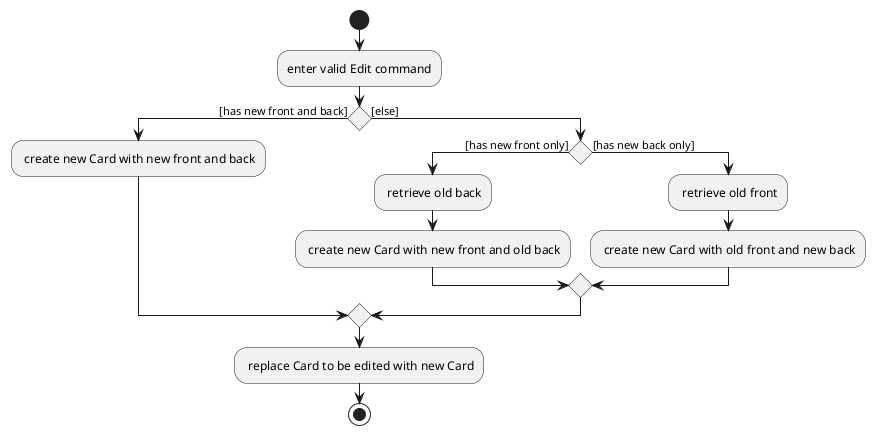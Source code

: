 @startuml
start
 :enter valid Edit command;

 if () then ([has new front and back])
   : create new Card with new front and back;
 else ([else])
    if () then ([has new front only])
        : retrieve old back;
        : create new Card with new front and old back;
    else ([has new back only])
        : retrieve old front;
        : create new Card with old front and new back;
    endif
 endif
 : replace Card to be edited with new Card;
 stop
 @enduml
